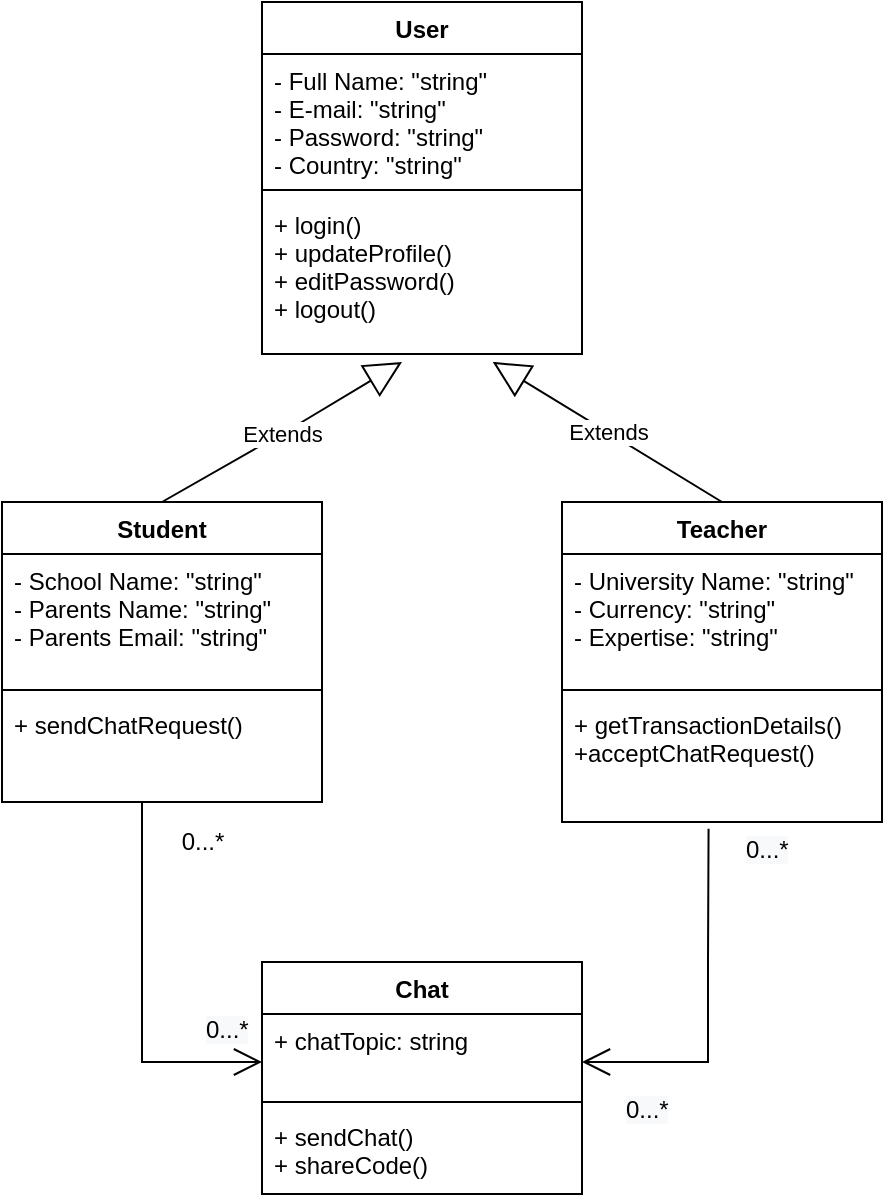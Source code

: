<mxfile version="18.0.0" type="github"><diagram id="V-NttLGKxlTntD3y-a2s" name="Page-1"><mxGraphModel dx="782" dy="460" grid="1" gridSize="10" guides="1" tooltips="1" connect="1" arrows="1" fold="1" page="1" pageScale="1" pageWidth="850" pageHeight="1100" math="0" shadow="0"><root><mxCell id="0"/><mxCell id="1" parent="0"/><mxCell id="PrSpbNo6LgXZOFKq_5Vk-6" value="User" style="swimlane;fontStyle=1;align=center;verticalAlign=top;childLayout=stackLayout;horizontal=1;startSize=26;horizontalStack=0;resizeParent=1;resizeParentMax=0;resizeLast=0;collapsible=1;marginBottom=0;" vertex="1" parent="1"><mxGeometry x="340" y="190" width="160" height="176" as="geometry"/></mxCell><mxCell id="PrSpbNo6LgXZOFKq_5Vk-7" value="- Full Name: &quot;string&quot;&#10;- E-mail: &quot;string&quot;&#10;- Password: &quot;string&quot;&#10;- Country: &quot;string&quot;" style="text;strokeColor=none;fillColor=none;align=left;verticalAlign=top;spacingLeft=4;spacingRight=4;overflow=hidden;rotatable=0;points=[[0,0.5],[1,0.5]];portConstraint=eastwest;" vertex="1" parent="PrSpbNo6LgXZOFKq_5Vk-6"><mxGeometry y="26" width="160" height="64" as="geometry"/></mxCell><mxCell id="PrSpbNo6LgXZOFKq_5Vk-8" value="" style="line;strokeWidth=1;fillColor=none;align=left;verticalAlign=middle;spacingTop=-1;spacingLeft=3;spacingRight=3;rotatable=0;labelPosition=right;points=[];portConstraint=eastwest;" vertex="1" parent="PrSpbNo6LgXZOFKq_5Vk-6"><mxGeometry y="90" width="160" height="8" as="geometry"/></mxCell><mxCell id="PrSpbNo6LgXZOFKq_5Vk-9" value="+ login()&#10;+ updateProfile()&#10;+ editPassword()&#10;+ logout()" style="text;strokeColor=none;fillColor=none;align=left;verticalAlign=top;spacingLeft=4;spacingRight=4;overflow=hidden;rotatable=0;points=[[0,0.5],[1,0.5]];portConstraint=eastwest;" vertex="1" parent="PrSpbNo6LgXZOFKq_5Vk-6"><mxGeometry y="98" width="160" height="78" as="geometry"/></mxCell><mxCell id="PrSpbNo6LgXZOFKq_5Vk-23" value="Student" style="swimlane;fontStyle=1;align=center;verticalAlign=top;childLayout=stackLayout;horizontal=1;startSize=26;horizontalStack=0;resizeParent=1;resizeParentMax=0;resizeLast=0;collapsible=1;marginBottom=0;" vertex="1" parent="1"><mxGeometry x="210" y="440" width="160" height="150" as="geometry"/></mxCell><mxCell id="PrSpbNo6LgXZOFKq_5Vk-24" value="- School Name: &quot;string&quot;&#10;- Parents Name: &quot;string&quot;&#10;- Parents Email: &quot;string&quot;" style="text;strokeColor=none;fillColor=none;align=left;verticalAlign=top;spacingLeft=4;spacingRight=4;overflow=hidden;rotatable=0;points=[[0,0.5],[1,0.5]];portConstraint=eastwest;" vertex="1" parent="PrSpbNo6LgXZOFKq_5Vk-23"><mxGeometry y="26" width="160" height="64" as="geometry"/></mxCell><mxCell id="PrSpbNo6LgXZOFKq_5Vk-25" value="" style="line;strokeWidth=1;fillColor=none;align=left;verticalAlign=middle;spacingTop=-1;spacingLeft=3;spacingRight=3;rotatable=0;labelPosition=right;points=[];portConstraint=eastwest;" vertex="1" parent="PrSpbNo6LgXZOFKq_5Vk-23"><mxGeometry y="90" width="160" height="8" as="geometry"/></mxCell><mxCell id="PrSpbNo6LgXZOFKq_5Vk-26" value="+ sendChatRequest()" style="text;strokeColor=none;fillColor=none;align=left;verticalAlign=top;spacingLeft=4;spacingRight=4;overflow=hidden;rotatable=0;points=[[0,0.5],[1,0.5]];portConstraint=eastwest;" vertex="1" parent="PrSpbNo6LgXZOFKq_5Vk-23"><mxGeometry y="98" width="160" height="52" as="geometry"/></mxCell><mxCell id="PrSpbNo6LgXZOFKq_5Vk-27" value="Teacher" style="swimlane;fontStyle=1;align=center;verticalAlign=top;childLayout=stackLayout;horizontal=1;startSize=26;horizontalStack=0;resizeParent=1;resizeParentMax=0;resizeLast=0;collapsible=1;marginBottom=0;" vertex="1" parent="1"><mxGeometry x="490" y="440" width="160" height="160" as="geometry"/></mxCell><mxCell id="PrSpbNo6LgXZOFKq_5Vk-28" value="- University Name: &quot;string&quot;&#10;- Currency: &quot;string&quot;&#10;- Expertise: &quot;string&quot;" style="text;strokeColor=none;fillColor=none;align=left;verticalAlign=top;spacingLeft=4;spacingRight=4;overflow=hidden;rotatable=0;points=[[0,0.5],[1,0.5]];portConstraint=eastwest;" vertex="1" parent="PrSpbNo6LgXZOFKq_5Vk-27"><mxGeometry y="26" width="160" height="64" as="geometry"/></mxCell><mxCell id="PrSpbNo6LgXZOFKq_5Vk-29" value="" style="line;strokeWidth=1;fillColor=none;align=left;verticalAlign=middle;spacingTop=-1;spacingLeft=3;spacingRight=3;rotatable=0;labelPosition=right;points=[];portConstraint=eastwest;" vertex="1" parent="PrSpbNo6LgXZOFKq_5Vk-27"><mxGeometry y="90" width="160" height="8" as="geometry"/></mxCell><mxCell id="PrSpbNo6LgXZOFKq_5Vk-30" value="+ getTransactionDetails()&#10;+acceptChatRequest()" style="text;strokeColor=none;fillColor=none;align=left;verticalAlign=top;spacingLeft=4;spacingRight=4;overflow=hidden;rotatable=0;points=[[0,0.5],[1,0.5]];portConstraint=eastwest;" vertex="1" parent="PrSpbNo6LgXZOFKq_5Vk-27"><mxGeometry y="98" width="160" height="62" as="geometry"/></mxCell><mxCell id="PrSpbNo6LgXZOFKq_5Vk-31" value="Extends" style="endArrow=block;endSize=16;endFill=0;html=1;rounded=0;exitX=0.5;exitY=0;exitDx=0;exitDy=0;" edge="1" parent="1" source="PrSpbNo6LgXZOFKq_5Vk-23"><mxGeometry width="160" relative="1" as="geometry"><mxPoint x="320" y="350" as="sourcePoint"/><mxPoint x="410" y="370" as="targetPoint"/><Array as="points"><mxPoint x="360" y="400"/></Array></mxGeometry></mxCell><mxCell id="PrSpbNo6LgXZOFKq_5Vk-34" value="Extends" style="endArrow=block;endSize=16;endFill=0;html=1;rounded=0;exitX=0.5;exitY=0;exitDx=0;exitDy=0;entryX=0.721;entryY=1.051;entryDx=0;entryDy=0;entryPerimeter=0;" edge="1" parent="1" source="PrSpbNo6LgXZOFKq_5Vk-27" target="PrSpbNo6LgXZOFKq_5Vk-9"><mxGeometry width="160" relative="1" as="geometry"><mxPoint x="320" y="350" as="sourcePoint"/><mxPoint x="480" y="350" as="targetPoint"/><Array as="points"/></mxGeometry></mxCell><mxCell id="PrSpbNo6LgXZOFKq_5Vk-35" value="Chat" style="swimlane;fontStyle=1;align=center;verticalAlign=top;childLayout=stackLayout;horizontal=1;startSize=26;horizontalStack=0;resizeParent=1;resizeParentMax=0;resizeLast=0;collapsible=1;marginBottom=0;" vertex="1" parent="1"><mxGeometry x="340" y="670" width="160" height="116" as="geometry"/></mxCell><mxCell id="PrSpbNo6LgXZOFKq_5Vk-36" value="+ chatTopic: string&#10;" style="text;strokeColor=none;fillColor=none;align=left;verticalAlign=top;spacingLeft=4;spacingRight=4;overflow=hidden;rotatable=0;points=[[0,0.5],[1,0.5]];portConstraint=eastwest;" vertex="1" parent="PrSpbNo6LgXZOFKq_5Vk-35"><mxGeometry y="26" width="160" height="40" as="geometry"/></mxCell><mxCell id="PrSpbNo6LgXZOFKq_5Vk-37" value="" style="line;strokeWidth=1;fillColor=none;align=left;verticalAlign=middle;spacingTop=-1;spacingLeft=3;spacingRight=3;rotatable=0;labelPosition=right;points=[];portConstraint=eastwest;" vertex="1" parent="PrSpbNo6LgXZOFKq_5Vk-35"><mxGeometry y="66" width="160" height="8" as="geometry"/></mxCell><mxCell id="PrSpbNo6LgXZOFKq_5Vk-38" value="+ sendChat()&#10;+ shareCode()" style="text;strokeColor=none;fillColor=none;align=left;verticalAlign=top;spacingLeft=4;spacingRight=4;overflow=hidden;rotatable=0;points=[[0,0.5],[1,0.5]];portConstraint=eastwest;" vertex="1" parent="PrSpbNo6LgXZOFKq_5Vk-35"><mxGeometry y="74" width="160" height="42" as="geometry"/></mxCell><mxCell id="PrSpbNo6LgXZOFKq_5Vk-39" value="" style="endArrow=open;endFill=1;endSize=12;html=1;rounded=0;" edge="1" parent="1"><mxGeometry width="160" relative="1" as="geometry"><mxPoint x="280" y="590" as="sourcePoint"/><mxPoint x="340" y="720" as="targetPoint"/><Array as="points"><mxPoint x="280" y="720"/></Array></mxGeometry></mxCell><mxCell id="PrSpbNo6LgXZOFKq_5Vk-40" value="" style="endArrow=open;endFill=1;endSize=12;html=1;rounded=0;exitX=0.458;exitY=1.054;exitDx=0;exitDy=0;exitPerimeter=0;" edge="1" parent="1" source="PrSpbNo6LgXZOFKq_5Vk-30"><mxGeometry width="160" relative="1" as="geometry"><mxPoint x="280" y="590" as="sourcePoint"/><mxPoint x="500" y="720" as="targetPoint"/><Array as="points"><mxPoint x="563" y="670"/><mxPoint x="563" y="720"/></Array></mxGeometry></mxCell><mxCell id="PrSpbNo6LgXZOFKq_5Vk-42" value="0...*" style="text;html=1;align=center;verticalAlign=middle;resizable=0;points=[];autosize=1;strokeColor=none;fillColor=none;" vertex="1" parent="1"><mxGeometry x="290" y="600" width="40" height="20" as="geometry"/></mxCell><mxCell id="PrSpbNo6LgXZOFKq_5Vk-43" value="&lt;span style=&quot;color: rgb(0, 0, 0); font-family: Helvetica; font-size: 12px; font-style: normal; font-variant-ligatures: normal; font-variant-caps: normal; font-weight: 400; letter-spacing: normal; orphans: 2; text-align: center; text-indent: 0px; text-transform: none; widows: 2; word-spacing: 0px; -webkit-text-stroke-width: 0px; background-color: rgb(248, 249, 250); text-decoration-thickness: initial; text-decoration-style: initial; text-decoration-color: initial; float: none; display: inline !important;&quot;&gt;0...*&lt;/span&gt;" style="text;whiteSpace=wrap;html=1;" vertex="1" parent="1"><mxGeometry x="310" y="690" width="50" height="30" as="geometry"/></mxCell><mxCell id="PrSpbNo6LgXZOFKq_5Vk-44" value="&lt;span style=&quot;color: rgb(0, 0, 0); font-family: Helvetica; font-size: 12px; font-style: normal; font-variant-ligatures: normal; font-variant-caps: normal; font-weight: 400; letter-spacing: normal; orphans: 2; text-align: center; text-indent: 0px; text-transform: none; widows: 2; word-spacing: 0px; -webkit-text-stroke-width: 0px; background-color: rgb(248, 249, 250); text-decoration-thickness: initial; text-decoration-style: initial; text-decoration-color: initial; float: none; display: inline !important;&quot;&gt;0...*&lt;/span&gt;" style="text;whiteSpace=wrap;html=1;" vertex="1" parent="1"><mxGeometry x="580" y="600" width="50" height="30" as="geometry"/></mxCell><mxCell id="PrSpbNo6LgXZOFKq_5Vk-45" value="&lt;span style=&quot;color: rgb(0, 0, 0); font-family: Helvetica; font-size: 12px; font-style: normal; font-variant-ligatures: normal; font-variant-caps: normal; font-weight: 400; letter-spacing: normal; orphans: 2; text-align: center; text-indent: 0px; text-transform: none; widows: 2; word-spacing: 0px; -webkit-text-stroke-width: 0px; background-color: rgb(248, 249, 250); text-decoration-thickness: initial; text-decoration-style: initial; text-decoration-color: initial; float: none; display: inline !important;&quot;&gt;0...*&lt;/span&gt;" style="text;whiteSpace=wrap;html=1;" vertex="1" parent="1"><mxGeometry x="520" y="730" width="50" height="30" as="geometry"/></mxCell></root></mxGraphModel></diagram></mxfile>